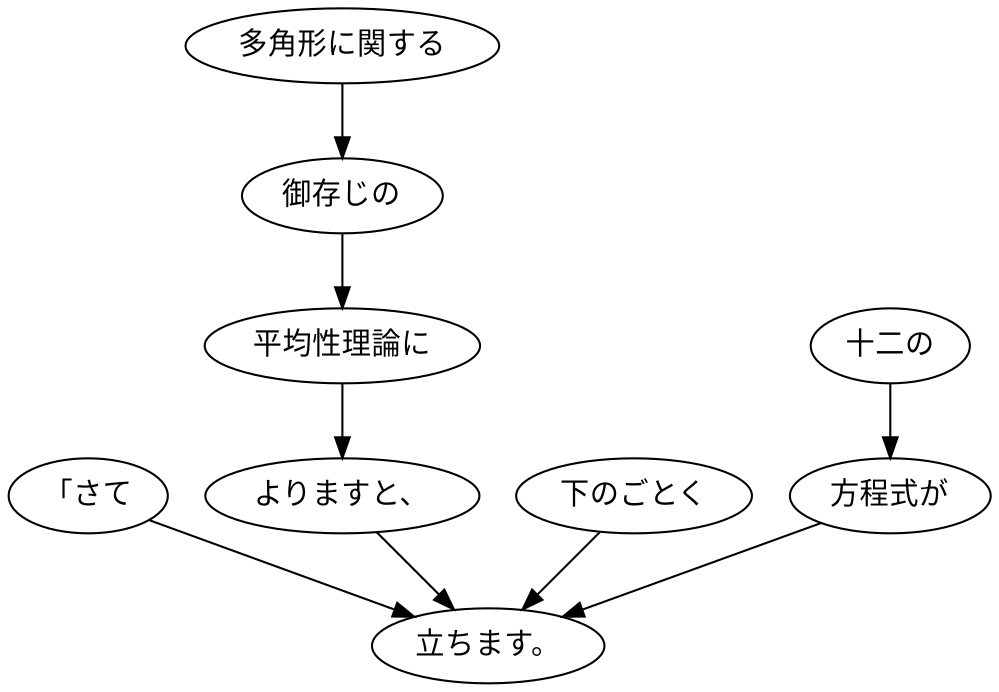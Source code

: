 digraph graph1519 {
	node0 [label="「さて"];
	node1 [label="多角形に関する"];
	node2 [label="御存じの"];
	node3 [label="平均性理論に"];
	node4 [label="よりますと、"];
	node5 [label="下のごとく"];
	node6 [label="十二の"];
	node7 [label="方程式が"];
	node8 [label="立ちます。"];
	node0 -> node8;
	node1 -> node2;
	node2 -> node3;
	node3 -> node4;
	node4 -> node8;
	node5 -> node8;
	node6 -> node7;
	node7 -> node8;
}
